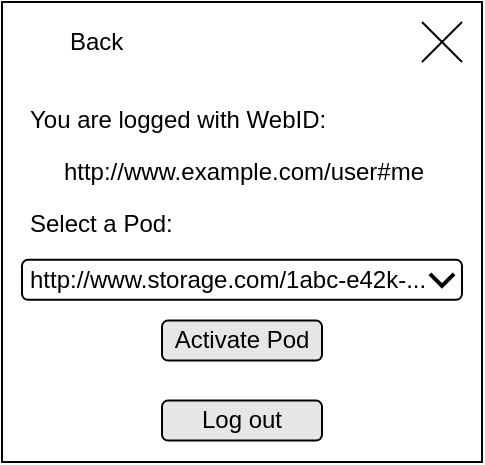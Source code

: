 <mxfile version="22.1.7" type="device">
  <diagram name="Page-1" id="5nuNEwp7geA0TZlM_HXr">
    <mxGraphModel dx="1116" dy="602" grid="1" gridSize="10" guides="1" tooltips="1" connect="1" arrows="1" fold="1" page="1" pageScale="1" pageWidth="1169" pageHeight="827" math="0" shadow="0">
      <root>
        <mxCell id="0" />
        <mxCell id="1" parent="0" />
        <mxCell id="KzKOROUcKOEuIQucyDnu-1" value="" style="rounded=0;whiteSpace=wrap;html=1;fillColor=none;" parent="1" vertex="1">
          <mxGeometry x="40" y="40" width="240" height="230" as="geometry" />
        </mxCell>
        <mxCell id="KzKOROUcKOEuIQucyDnu-2" value="" style="endArrow=none;html=1;rounded=0;strokeWidth=1;" parent="1" edge="1">
          <mxGeometry width="50" height="50" relative="1" as="geometry">
            <mxPoint x="250" y="70" as="sourcePoint" />
            <mxPoint x="270" y="50.0" as="targetPoint" />
          </mxGeometry>
        </mxCell>
        <mxCell id="KzKOROUcKOEuIQucyDnu-3" value="" style="endArrow=none;html=1;rounded=0;strokeWidth=1;" parent="1" edge="1">
          <mxGeometry width="50" height="50" relative="1" as="geometry">
            <mxPoint x="270" y="70" as="sourcePoint" />
            <mxPoint x="250" y="50.0" as="targetPoint" />
          </mxGeometry>
        </mxCell>
        <mxCell id="KzKOROUcKOEuIQucyDnu-4" value="Back" style="text;html=1;strokeColor=none;fillColor=none;align=left;verticalAlign=middle;whiteSpace=wrap;rounded=0;spacingLeft=2;" parent="1" vertex="1">
          <mxGeometry x="70" y="50.0" width="60" height="20" as="geometry" />
        </mxCell>
        <mxCell id="KzKOROUcKOEuIQucyDnu-5" value="" style="shape=image;html=1;verticalAlign=top;verticalLabelPosition=bottom;labelBackgroundColor=#ffffff;imageAspect=0;aspect=fixed;image=https://cdn4.iconfinder.com/data/icons/ionicons/512/icon-arrow-left-a-128.png;fontColor=#808080;imageBackground=none;" parent="1" vertex="1">
          <mxGeometry x="50" y="50.0" width="20" height="20" as="geometry" />
        </mxCell>
        <mxCell id="KzKOROUcKOEuIQucyDnu-6" value="You are logged with WebID:" style="text;html=1;strokeColor=none;fillColor=none;align=left;verticalAlign=middle;whiteSpace=wrap;rounded=0;spacingLeft=2;" parent="1" vertex="1">
          <mxGeometry x="50" y="88.93" width="220" height="21.07" as="geometry" />
        </mxCell>
        <mxCell id="KzKOROUcKOEuIQucyDnu-7" value="http://www.example.com/user#me" style="text;html=1;strokeColor=none;fillColor=none;align=center;verticalAlign=middle;whiteSpace=wrap;rounded=0;spacingLeft=2;" parent="1" vertex="1">
          <mxGeometry x="50" y="110" width="220" height="30" as="geometry" />
        </mxCell>
        <mxCell id="KzKOROUcKOEuIQucyDnu-8" value="http://www.storage.com/1abc-e42k-..." style="rounded=1;whiteSpace=wrap;html=1;align=left;spacingLeft=2;" parent="1" vertex="1">
          <mxGeometry x="50" y="168.93" width="220" height="20" as="geometry" />
        </mxCell>
        <mxCell id="KzKOROUcKOEuIQucyDnu-9" value="Select a Pod:" style="text;html=1;strokeColor=none;fillColor=none;align=left;verticalAlign=middle;whiteSpace=wrap;rounded=0;spacingLeft=2;" parent="1" vertex="1">
          <mxGeometry x="50" y="140" width="220" height="21.07" as="geometry" />
        </mxCell>
        <mxCell id="KzKOROUcKOEuIQucyDnu-10" value="" style="html=1;verticalLabelPosition=bottom;labelBackgroundColor=#ffffff;verticalAlign=top;shadow=0;dashed=0;strokeWidth=2;shape=mxgraph.ios7.misc.down;strokeColor=#000000;direction=east;" parent="1" vertex="1">
          <mxGeometry x="254" y="175.93" width="12" height="6" as="geometry" />
        </mxCell>
        <mxCell id="KzKOROUcKOEuIQucyDnu-11" value="Activate Pod" style="rounded=1;whiteSpace=wrap;html=1;align=center;fillColor=#E6E6E6;" parent="1" vertex="1">
          <mxGeometry x="120" y="199.31" width="80" height="20" as="geometry" />
        </mxCell>
        <mxCell id="KzKOROUcKOEuIQucyDnu-12" value="Log out" style="rounded=1;whiteSpace=wrap;html=1;align=center;fillColor=#E6E6E6;" parent="1" vertex="1">
          <mxGeometry x="120" y="239.31" width="80" height="20" as="geometry" />
        </mxCell>
      </root>
    </mxGraphModel>
  </diagram>
</mxfile>
